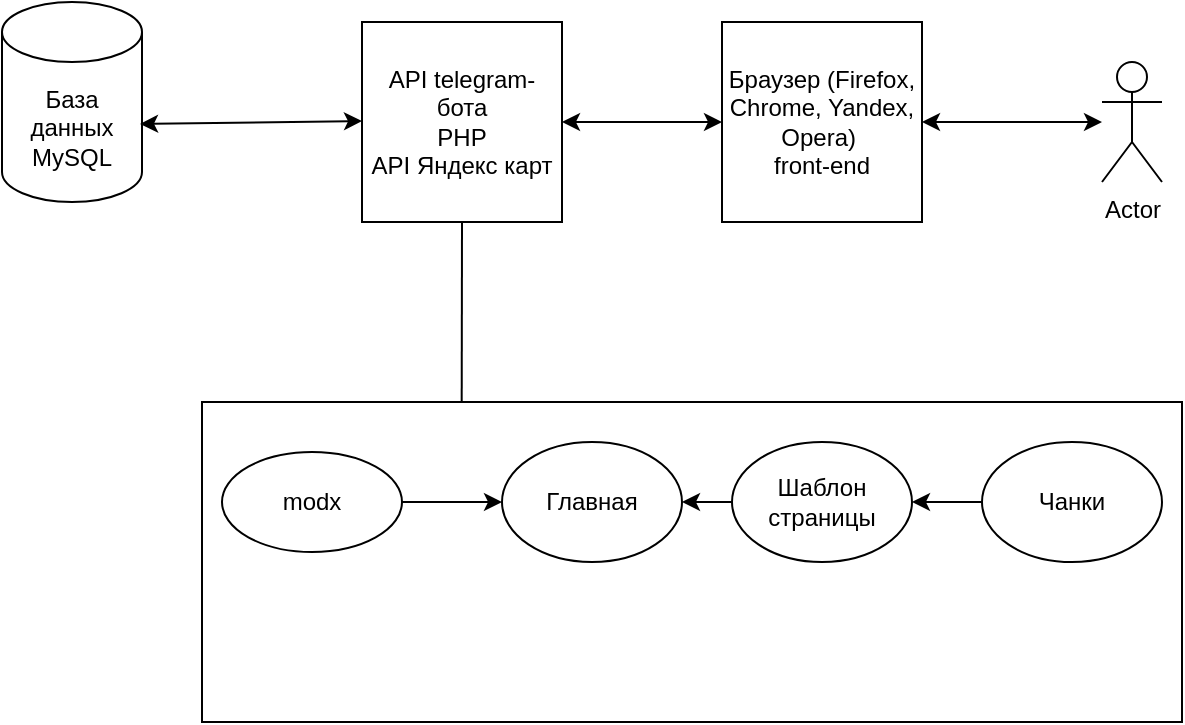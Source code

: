 <mxfile version="20.8.10" type="device"><diagram name="Страница 1" id="nF7axmW4k1Pb8ScBMsBH"><mxGraphModel dx="712" dy="827" grid="1" gridSize="10" guides="1" tooltips="1" connect="1" arrows="1" fold="1" page="1" pageScale="1" pageWidth="827" pageHeight="1169" math="0" shadow="0"><root><mxCell id="0"/><mxCell id="1" parent="0"/><mxCell id="ZGpFpdDsv-MknraUvYa6-18" value="" style="rounded=0;whiteSpace=wrap;html=1;" vertex="1" parent="1"><mxGeometry x="210" y="310" width="490" height="160" as="geometry"/></mxCell><mxCell id="ZGpFpdDsv-MknraUvYa6-1" value="База данных MySQL" style="shape=cylinder3;whiteSpace=wrap;html=1;boundedLbl=1;backgroundOutline=1;size=15;" vertex="1" parent="1"><mxGeometry x="110" y="110" width="70" height="100" as="geometry"/></mxCell><mxCell id="ZGpFpdDsv-MknraUvYa6-2" value="API telegram-бота&lt;br&gt;PHP&lt;br&gt;API Яндекс карт" style="whiteSpace=wrap;html=1;aspect=fixed;" vertex="1" parent="1"><mxGeometry x="290" y="120" width="100" height="100" as="geometry"/></mxCell><mxCell id="ZGpFpdDsv-MknraUvYa6-3" value="Браузер (Firefox, Chrome, Yandex, Opera)&amp;nbsp;&lt;br&gt;front-end" style="whiteSpace=wrap;html=1;aspect=fixed;" vertex="1" parent="1"><mxGeometry x="470" y="120" width="100" height="100" as="geometry"/></mxCell><mxCell id="ZGpFpdDsv-MknraUvYa6-4" value="Actor" style="shape=umlActor;verticalLabelPosition=bottom;verticalAlign=top;html=1;outlineConnect=0;" vertex="1" parent="1"><mxGeometry x="660" y="140" width="30" height="60" as="geometry"/></mxCell><mxCell id="ZGpFpdDsv-MknraUvYa6-6" value="Главная" style="ellipse;whiteSpace=wrap;html=1;" vertex="1" parent="1"><mxGeometry x="360" y="330" width="90" height="60" as="geometry"/></mxCell><mxCell id="ZGpFpdDsv-MknraUvYa6-8" value="" style="endArrow=classic;startArrow=classic;html=1;rounded=0;exitX=1;exitY=0.5;exitDx=0;exitDy=0;" edge="1" parent="1" source="ZGpFpdDsv-MknraUvYa6-3" target="ZGpFpdDsv-MknraUvYa6-4"><mxGeometry width="50" height="50" relative="1" as="geometry"><mxPoint x="610" y="140" as="sourcePoint"/><mxPoint x="660" y="90" as="targetPoint"/></mxGeometry></mxCell><mxCell id="ZGpFpdDsv-MknraUvYa6-10" value="" style="endArrow=classic;startArrow=classic;html=1;rounded=0;exitX=1;exitY=0.5;exitDx=0;exitDy=0;entryX=0;entryY=0.5;entryDx=0;entryDy=0;" edge="1" parent="1" source="ZGpFpdDsv-MknraUvYa6-2" target="ZGpFpdDsv-MknraUvYa6-3"><mxGeometry width="50" height="50" relative="1" as="geometry"><mxPoint x="460" y="110" as="sourcePoint"/><mxPoint x="510" y="60" as="targetPoint"/></mxGeometry></mxCell><mxCell id="ZGpFpdDsv-MknraUvYa6-11" value="" style="endArrow=classic;startArrow=classic;html=1;rounded=0;exitX=0.986;exitY=0.61;exitDx=0;exitDy=0;entryX=0;entryY=0.5;entryDx=0;entryDy=0;exitPerimeter=0;" edge="1" parent="1" source="ZGpFpdDsv-MknraUvYa6-1"><mxGeometry width="50" height="50" relative="1" as="geometry"><mxPoint x="210" y="169.5" as="sourcePoint"/><mxPoint x="290" y="169.5" as="targetPoint"/></mxGeometry></mxCell><mxCell id="ZGpFpdDsv-MknraUvYa6-22" style="edgeStyle=orthogonalEdgeStyle;rounded=0;orthogonalLoop=1;jettySize=auto;html=1;exitX=0;exitY=0.5;exitDx=0;exitDy=0;" edge="1" parent="1" source="ZGpFpdDsv-MknraUvYa6-16" target="ZGpFpdDsv-MknraUvYa6-6"><mxGeometry relative="1" as="geometry"/></mxCell><mxCell id="ZGpFpdDsv-MknraUvYa6-16" value="Шаблон страницы" style="ellipse;whiteSpace=wrap;html=1;" vertex="1" parent="1"><mxGeometry x="475" y="330" width="90" height="60" as="geometry"/></mxCell><mxCell id="ZGpFpdDsv-MknraUvYa6-21" style="edgeStyle=orthogonalEdgeStyle;rounded=0;orthogonalLoop=1;jettySize=auto;html=1;exitX=0;exitY=0.5;exitDx=0;exitDy=0;" edge="1" parent="1" source="ZGpFpdDsv-MknraUvYa6-17" target="ZGpFpdDsv-MknraUvYa6-16"><mxGeometry relative="1" as="geometry"/></mxCell><mxCell id="ZGpFpdDsv-MknraUvYa6-17" value="Чанки" style="ellipse;whiteSpace=wrap;html=1;" vertex="1" parent="1"><mxGeometry x="600" y="330" width="90" height="60" as="geometry"/></mxCell><mxCell id="ZGpFpdDsv-MknraUvYa6-25" style="edgeStyle=orthogonalEdgeStyle;rounded=0;orthogonalLoop=1;jettySize=auto;html=1;entryX=0;entryY=0.5;entryDx=0;entryDy=0;" edge="1" parent="1" source="ZGpFpdDsv-MknraUvYa6-23" target="ZGpFpdDsv-MknraUvYa6-6"><mxGeometry relative="1" as="geometry"/></mxCell><mxCell id="ZGpFpdDsv-MknraUvYa6-23" value="modx" style="ellipse;whiteSpace=wrap;html=1;" vertex="1" parent="1"><mxGeometry x="220" y="335" width="90" height="50" as="geometry"/></mxCell><mxCell id="ZGpFpdDsv-MknraUvYa6-26" value="" style="endArrow=none;html=1;rounded=0;entryX=0.5;entryY=1;entryDx=0;entryDy=0;exitX=0.265;exitY=0;exitDx=0;exitDy=0;exitPerimeter=0;" edge="1" parent="1" source="ZGpFpdDsv-MknraUvYa6-18" target="ZGpFpdDsv-MknraUvYa6-2"><mxGeometry width="50" height="50" relative="1" as="geometry"><mxPoint x="200" y="300" as="sourcePoint"/><mxPoint x="250" y="250" as="targetPoint"/></mxGeometry></mxCell></root></mxGraphModel></diagram></mxfile>